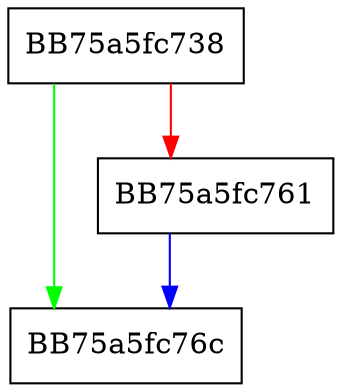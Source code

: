 digraph sqlite3VdbeAddOp4Dup8 {
  node [shape="box"];
  graph [splines=ortho];
  BB75a5fc738 -> BB75a5fc76c [color="green"];
  BB75a5fc738 -> BB75a5fc761 [color="red"];
  BB75a5fc761 -> BB75a5fc76c [color="blue"];
}